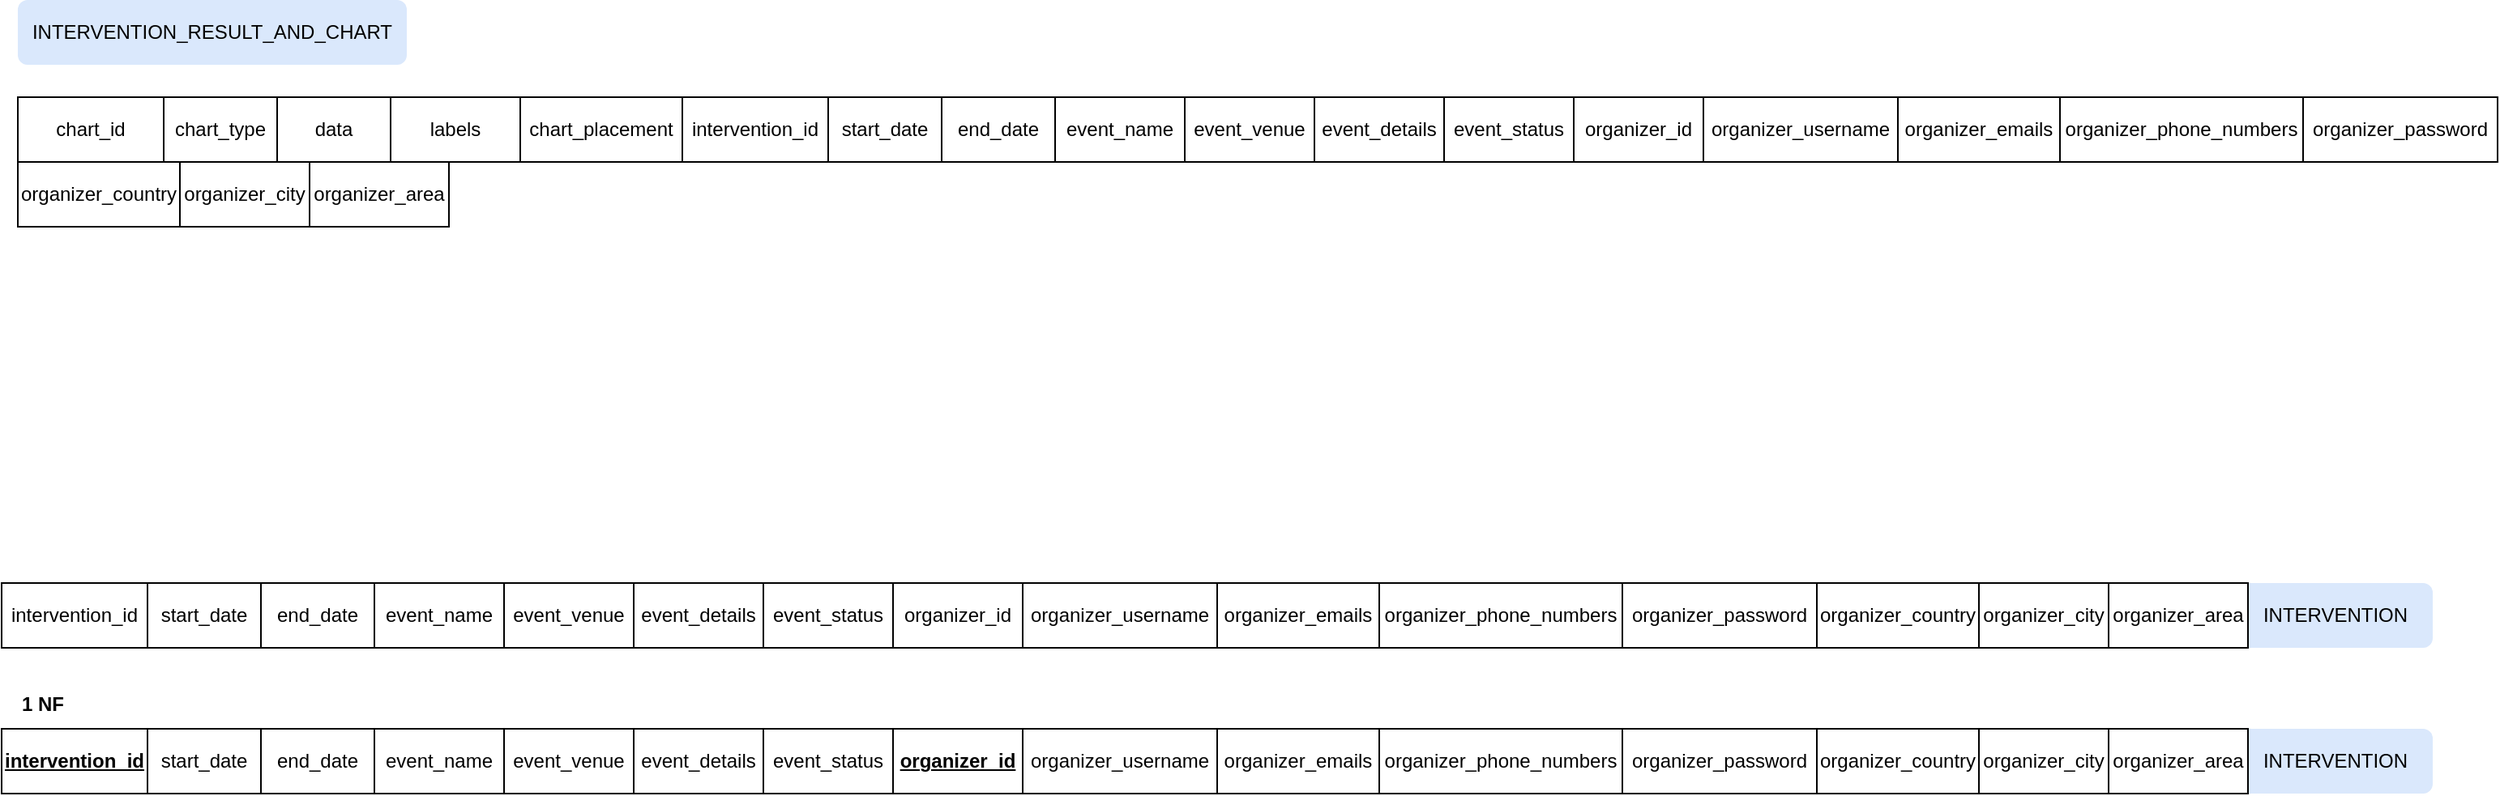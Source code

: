 <mxfile version="24.2.3" type="github">
  <diagram name="Page-1" id="BUNKWT5Qqu0lzgFFmWvQ">
    <mxGraphModel dx="1831" dy="764" grid="1" gridSize="10" guides="1" tooltips="1" connect="1" arrows="1" fold="1" page="1" pageScale="1" pageWidth="1654" pageHeight="1169" math="0" shadow="0">
      <root>
        <mxCell id="0" />
        <mxCell id="1" parent="0" />
        <mxCell id="BMht20Ln3k7jBjvpvkgt-50" value="INTERVENTION" style="rounded=1;whiteSpace=wrap;html=1;fillColor=#dae8fc;strokeColor=none;" vertex="1" parent="1">
          <mxGeometry x="1420" y="400" width="120" height="40" as="geometry" />
        </mxCell>
        <mxCell id="BMht20Ln3k7jBjvpvkgt-17" value="INTERVENTION_RESULT_AND_CHART" style="rounded=1;whiteSpace=wrap;html=1;fillColor=#dae8fc;strokeColor=none;" vertex="1" parent="1">
          <mxGeometry x="50" y="40" width="240" height="40" as="geometry" />
        </mxCell>
        <mxCell id="BMht20Ln3k7jBjvpvkgt-1" value="intervention_id" style="rounded=0;whiteSpace=wrap;html=1;" vertex="1" parent="1">
          <mxGeometry x="40" y="400" width="90" height="40" as="geometry" />
        </mxCell>
        <mxCell id="BMht20Ln3k7jBjvpvkgt-2" value="start_date" style="rounded=0;whiteSpace=wrap;html=1;" vertex="1" parent="1">
          <mxGeometry x="130" y="400" width="70" height="40" as="geometry" />
        </mxCell>
        <mxCell id="BMht20Ln3k7jBjvpvkgt-3" value="end_date" style="rounded=0;whiteSpace=wrap;html=1;" vertex="1" parent="1">
          <mxGeometry x="200" y="400" width="70" height="40" as="geometry" />
        </mxCell>
        <mxCell id="BMht20Ln3k7jBjvpvkgt-4" value="event_name" style="rounded=0;whiteSpace=wrap;html=1;" vertex="1" parent="1">
          <mxGeometry x="270" y="400" width="80" height="40" as="geometry" />
        </mxCell>
        <mxCell id="BMht20Ln3k7jBjvpvkgt-5" value="event_venue" style="rounded=0;whiteSpace=wrap;html=1;" vertex="1" parent="1">
          <mxGeometry x="350" y="400" width="80" height="40" as="geometry" />
        </mxCell>
        <mxCell id="BMht20Ln3k7jBjvpvkgt-6" value="event_details" style="rounded=0;whiteSpace=wrap;html=1;" vertex="1" parent="1">
          <mxGeometry x="430" y="400" width="80" height="40" as="geometry" />
        </mxCell>
        <mxCell id="BMht20Ln3k7jBjvpvkgt-7" value="event_status" style="rounded=0;whiteSpace=wrap;html=1;" vertex="1" parent="1">
          <mxGeometry x="510" y="400" width="80" height="40" as="geometry" />
        </mxCell>
        <mxCell id="BMht20Ln3k7jBjvpvkgt-8" value="organizer_id" style="rounded=0;whiteSpace=wrap;html=1;" vertex="1" parent="1">
          <mxGeometry x="590" y="400" width="80" height="40" as="geometry" />
        </mxCell>
        <mxCell id="BMht20Ln3k7jBjvpvkgt-9" value="organizer_username" style="rounded=0;whiteSpace=wrap;html=1;" vertex="1" parent="1">
          <mxGeometry x="670" y="400" width="120" height="40" as="geometry" />
        </mxCell>
        <mxCell id="BMht20Ln3k7jBjvpvkgt-10" value="organizer_emails" style="rounded=0;whiteSpace=wrap;html=1;" vertex="1" parent="1">
          <mxGeometry x="790" y="400" width="100" height="40" as="geometry" />
        </mxCell>
        <mxCell id="BMht20Ln3k7jBjvpvkgt-11" value="organizer_phone_numbers" style="rounded=0;whiteSpace=wrap;html=1;" vertex="1" parent="1">
          <mxGeometry x="890" y="400" width="150" height="40" as="geometry" />
        </mxCell>
        <mxCell id="BMht20Ln3k7jBjvpvkgt-12" value="organizer_password" style="rounded=0;whiteSpace=wrap;html=1;" vertex="1" parent="1">
          <mxGeometry x="1040" y="400" width="120" height="40" as="geometry" />
        </mxCell>
        <mxCell id="BMht20Ln3k7jBjvpvkgt-13" value="organizer_country" style="rounded=0;whiteSpace=wrap;html=1;" vertex="1" parent="1">
          <mxGeometry x="1160" y="400" width="100" height="40" as="geometry" />
        </mxCell>
        <mxCell id="BMht20Ln3k7jBjvpvkgt-14" value="organizer_city" style="rounded=0;whiteSpace=wrap;html=1;" vertex="1" parent="1">
          <mxGeometry x="1260" y="400" width="80" height="40" as="geometry" />
        </mxCell>
        <mxCell id="BMht20Ln3k7jBjvpvkgt-15" value="organizer_area" style="rounded=0;whiteSpace=wrap;html=1;" vertex="1" parent="1">
          <mxGeometry x="1340" y="400" width="86" height="40" as="geometry" />
        </mxCell>
        <mxCell id="BMht20Ln3k7jBjvpvkgt-18" value="&lt;b&gt;1 NF&lt;/b&gt;" style="text;html=1;align=center;verticalAlign=middle;resizable=0;points=[];autosize=1;strokeColor=none;fillColor=none;" vertex="1" parent="1">
          <mxGeometry x="40" y="460" width="50" height="30" as="geometry" />
        </mxCell>
        <mxCell id="BMht20Ln3k7jBjvpvkgt-19" value="INTERVENTION" style="rounded=1;whiteSpace=wrap;html=1;fillColor=#dae8fc;strokeColor=none;" vertex="1" parent="1">
          <mxGeometry x="1420" y="490" width="120" height="40" as="geometry" />
        </mxCell>
        <mxCell id="BMht20Ln3k7jBjvpvkgt-20" value="intervention_id" style="rounded=0;whiteSpace=wrap;html=1;fontStyle=5" vertex="1" parent="1">
          <mxGeometry x="40" y="490" width="90" height="40" as="geometry" />
        </mxCell>
        <mxCell id="BMht20Ln3k7jBjvpvkgt-21" value="start_date" style="rounded=0;whiteSpace=wrap;html=1;" vertex="1" parent="1">
          <mxGeometry x="130" y="490" width="70" height="40" as="geometry" />
        </mxCell>
        <mxCell id="BMht20Ln3k7jBjvpvkgt-22" value="end_date" style="rounded=0;whiteSpace=wrap;html=1;" vertex="1" parent="1">
          <mxGeometry x="200" y="490" width="70" height="40" as="geometry" />
        </mxCell>
        <mxCell id="BMht20Ln3k7jBjvpvkgt-23" value="event_name" style="rounded=0;whiteSpace=wrap;html=1;" vertex="1" parent="1">
          <mxGeometry x="270" y="490" width="80" height="40" as="geometry" />
        </mxCell>
        <mxCell id="BMht20Ln3k7jBjvpvkgt-24" value="event_venue" style="rounded=0;whiteSpace=wrap;html=1;" vertex="1" parent="1">
          <mxGeometry x="350" y="490" width="80" height="40" as="geometry" />
        </mxCell>
        <mxCell id="BMht20Ln3k7jBjvpvkgt-25" value="event_details" style="rounded=0;whiteSpace=wrap;html=1;" vertex="1" parent="1">
          <mxGeometry x="430" y="490" width="80" height="40" as="geometry" />
        </mxCell>
        <mxCell id="BMht20Ln3k7jBjvpvkgt-26" value="event_status" style="rounded=0;whiteSpace=wrap;html=1;" vertex="1" parent="1">
          <mxGeometry x="510" y="490" width="80" height="40" as="geometry" />
        </mxCell>
        <mxCell id="BMht20Ln3k7jBjvpvkgt-27" value="organizer_id" style="rounded=0;whiteSpace=wrap;html=1;fontStyle=5" vertex="1" parent="1">
          <mxGeometry x="590" y="490" width="80" height="40" as="geometry" />
        </mxCell>
        <mxCell id="BMht20Ln3k7jBjvpvkgt-28" value="organizer_username" style="rounded=0;whiteSpace=wrap;html=1;" vertex="1" parent="1">
          <mxGeometry x="670" y="490" width="120" height="40" as="geometry" />
        </mxCell>
        <mxCell id="BMht20Ln3k7jBjvpvkgt-29" value="organizer_emails" style="rounded=0;whiteSpace=wrap;html=1;" vertex="1" parent="1">
          <mxGeometry x="790" y="490" width="100" height="40" as="geometry" />
        </mxCell>
        <mxCell id="BMht20Ln3k7jBjvpvkgt-30" value="organizer_phone_numbers" style="rounded=0;whiteSpace=wrap;html=1;" vertex="1" parent="1">
          <mxGeometry x="890" y="490" width="150" height="40" as="geometry" />
        </mxCell>
        <mxCell id="BMht20Ln3k7jBjvpvkgt-31" value="organizer_password" style="rounded=0;whiteSpace=wrap;html=1;" vertex="1" parent="1">
          <mxGeometry x="1040" y="490" width="120" height="40" as="geometry" />
        </mxCell>
        <mxCell id="BMht20Ln3k7jBjvpvkgt-32" value="organizer_country" style="rounded=0;whiteSpace=wrap;html=1;" vertex="1" parent="1">
          <mxGeometry x="1160" y="490" width="100" height="40" as="geometry" />
        </mxCell>
        <mxCell id="BMht20Ln3k7jBjvpvkgt-33" value="organizer_city" style="rounded=0;whiteSpace=wrap;html=1;" vertex="1" parent="1">
          <mxGeometry x="1260" y="490" width="80" height="40" as="geometry" />
        </mxCell>
        <mxCell id="BMht20Ln3k7jBjvpvkgt-34" value="organizer_area" style="rounded=0;whiteSpace=wrap;html=1;" vertex="1" parent="1">
          <mxGeometry x="1340" y="490" width="86" height="40" as="geometry" />
        </mxCell>
        <mxCell id="BMht20Ln3k7jBjvpvkgt-35" value="chart_id" style="rounded=0;whiteSpace=wrap;html=1;" vertex="1" parent="1">
          <mxGeometry x="50" y="100" width="90" height="40" as="geometry" />
        </mxCell>
        <mxCell id="BMht20Ln3k7jBjvpvkgt-36" value="chart_type" style="rounded=0;whiteSpace=wrap;html=1;" vertex="1" parent="1">
          <mxGeometry x="140" y="100" width="70" height="40" as="geometry" />
        </mxCell>
        <mxCell id="BMht20Ln3k7jBjvpvkgt-37" value="data" style="rounded=0;whiteSpace=wrap;html=1;" vertex="1" parent="1">
          <mxGeometry x="210" y="100" width="70" height="40" as="geometry" />
        </mxCell>
        <mxCell id="BMht20Ln3k7jBjvpvkgt-38" value="labels" style="rounded=0;whiteSpace=wrap;html=1;" vertex="1" parent="1">
          <mxGeometry x="280" y="100" width="80" height="40" as="geometry" />
        </mxCell>
        <mxCell id="BMht20Ln3k7jBjvpvkgt-39" value="chart_placement" style="rounded=0;whiteSpace=wrap;html=1;" vertex="1" parent="1">
          <mxGeometry x="360" y="100" width="100" height="40" as="geometry" />
        </mxCell>
        <mxCell id="BMht20Ln3k7jBjvpvkgt-51" value="intervention_id" style="rounded=0;whiteSpace=wrap;html=1;" vertex="1" parent="1">
          <mxGeometry x="460" y="100" width="90" height="40" as="geometry" />
        </mxCell>
        <mxCell id="BMht20Ln3k7jBjvpvkgt-52" value="start_date" style="rounded=0;whiteSpace=wrap;html=1;" vertex="1" parent="1">
          <mxGeometry x="550" y="100" width="70" height="40" as="geometry" />
        </mxCell>
        <mxCell id="BMht20Ln3k7jBjvpvkgt-53" value="end_date" style="rounded=0;whiteSpace=wrap;html=1;" vertex="1" parent="1">
          <mxGeometry x="620" y="100" width="70" height="40" as="geometry" />
        </mxCell>
        <mxCell id="BMht20Ln3k7jBjvpvkgt-54" value="event_name" style="rounded=0;whiteSpace=wrap;html=1;" vertex="1" parent="1">
          <mxGeometry x="690" y="100" width="80" height="40" as="geometry" />
        </mxCell>
        <mxCell id="BMht20Ln3k7jBjvpvkgt-55" value="event_venue" style="rounded=0;whiteSpace=wrap;html=1;" vertex="1" parent="1">
          <mxGeometry x="770" y="100" width="80" height="40" as="geometry" />
        </mxCell>
        <mxCell id="BMht20Ln3k7jBjvpvkgt-56" value="event_details" style="rounded=0;whiteSpace=wrap;html=1;" vertex="1" parent="1">
          <mxGeometry x="850" y="100" width="80" height="40" as="geometry" />
        </mxCell>
        <mxCell id="BMht20Ln3k7jBjvpvkgt-57" value="event_status" style="rounded=0;whiteSpace=wrap;html=1;" vertex="1" parent="1">
          <mxGeometry x="930" y="100" width="80" height="40" as="geometry" />
        </mxCell>
        <mxCell id="BMht20Ln3k7jBjvpvkgt-58" value="organizer_id" style="rounded=0;whiteSpace=wrap;html=1;" vertex="1" parent="1">
          <mxGeometry x="1010" y="100" width="80" height="40" as="geometry" />
        </mxCell>
        <mxCell id="BMht20Ln3k7jBjvpvkgt-59" value="organizer_username" style="rounded=0;whiteSpace=wrap;html=1;" vertex="1" parent="1">
          <mxGeometry x="1090" y="100" width="120" height="40" as="geometry" />
        </mxCell>
        <mxCell id="BMht20Ln3k7jBjvpvkgt-60" value="organizer_emails" style="rounded=0;whiteSpace=wrap;html=1;" vertex="1" parent="1">
          <mxGeometry x="1210" y="100" width="100" height="40" as="geometry" />
        </mxCell>
        <mxCell id="BMht20Ln3k7jBjvpvkgt-61" value="organizer_phone_numbers" style="rounded=0;whiteSpace=wrap;html=1;" vertex="1" parent="1">
          <mxGeometry x="1310" y="100" width="150" height="40" as="geometry" />
        </mxCell>
        <mxCell id="BMht20Ln3k7jBjvpvkgt-62" value="organizer_password" style="rounded=0;whiteSpace=wrap;html=1;" vertex="1" parent="1">
          <mxGeometry x="1460" y="100" width="120" height="40" as="geometry" />
        </mxCell>
        <mxCell id="BMht20Ln3k7jBjvpvkgt-63" value="organizer_country" style="rounded=0;whiteSpace=wrap;html=1;" vertex="1" parent="1">
          <mxGeometry x="50" y="140" width="100" height="40" as="geometry" />
        </mxCell>
        <mxCell id="BMht20Ln3k7jBjvpvkgt-64" value="organizer_city" style="rounded=0;whiteSpace=wrap;html=1;" vertex="1" parent="1">
          <mxGeometry x="150" y="140" width="80" height="40" as="geometry" />
        </mxCell>
        <mxCell id="BMht20Ln3k7jBjvpvkgt-65" value="organizer_area" style="rounded=0;whiteSpace=wrap;html=1;" vertex="1" parent="1">
          <mxGeometry x="230" y="140" width="86" height="40" as="geometry" />
        </mxCell>
      </root>
    </mxGraphModel>
  </diagram>
</mxfile>
